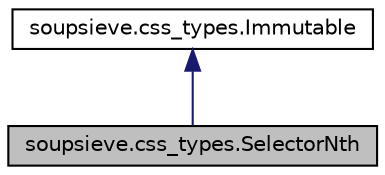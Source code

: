digraph "soupsieve.css_types.SelectorNth"
{
 // LATEX_PDF_SIZE
  edge [fontname="Helvetica",fontsize="10",labelfontname="Helvetica",labelfontsize="10"];
  node [fontname="Helvetica",fontsize="10",shape=record];
  Node1 [label="soupsieve.css_types.SelectorNth",height=0.2,width=0.4,color="black", fillcolor="grey75", style="filled", fontcolor="black",tooltip=" "];
  Node2 -> Node1 [dir="back",color="midnightblue",fontsize="10",style="solid",fontname="Helvetica"];
  Node2 [label="soupsieve.css_types.Immutable",height=0.2,width=0.4,color="black", fillcolor="white", style="filled",URL="$classsoupsieve_1_1css__types_1_1Immutable.html",tooltip=" "];
}
